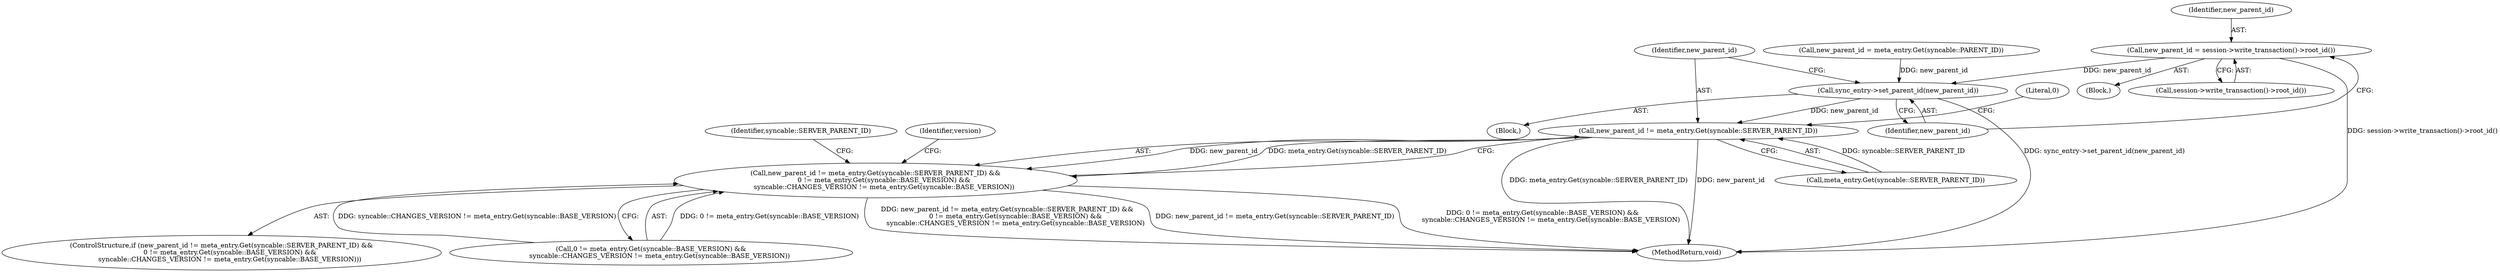 digraph "0_Chrome_19190765882e272a6a2162c89acdb29110f7e3cf@API" {
"1000197" [label="(Call,new_parent_id = session->write_transaction()->root_id())"];
"1000206" [label="(Call,sync_entry->set_parent_id(new_parent_id))"];
"1000210" [label="(Call,new_parent_id != meta_entry.Get(syncable::SERVER_PARENT_ID))"];
"1000209" [label="(Call,new_parent_id != meta_entry.Get(syncable::SERVER_PARENT_ID) &&\n        0 != meta_entry.Get(syncable::BASE_VERSION) &&\n        syncable::CHANGES_VERSION != meta_entry.Get(syncable::BASE_VERSION))"];
"1000197" [label="(Call,new_parent_id = session->write_transaction()->root_id())"];
"1000208" [label="(ControlStructure,if (new_parent_id != meta_entry.Get(syncable::SERVER_PARENT_ID) &&\n        0 != meta_entry.Get(syncable::BASE_VERSION) &&\n        syncable::CHANGES_VERSION != meta_entry.Get(syncable::BASE_VERSION)))"];
"1000137" [label="(Block,)"];
"1000214" [label="(Call,0 != meta_entry.Get(syncable::BASE_VERSION) &&\n        syncable::CHANGES_VERSION != meta_entry.Get(syncable::BASE_VERSION))"];
"1000226" [label="(Identifier,syncable::SERVER_PARENT_ID)"];
"1000206" [label="(Call,sync_entry->set_parent_id(new_parent_id))"];
"1000211" [label="(Identifier,new_parent_id)"];
"1000196" [label="(Block,)"];
"1000209" [label="(Call,new_parent_id != meta_entry.Get(syncable::SERVER_PARENT_ID) &&\n        0 != meta_entry.Get(syncable::BASE_VERSION) &&\n        syncable::CHANGES_VERSION != meta_entry.Get(syncable::BASE_VERSION))"];
"1000216" [label="(Literal,0)"];
"1000349" [label="(MethodReturn,void)"];
"1000202" [label="(Call,new_parent_id = meta_entry.Get(syncable::PARENT_ID))"];
"1000212" [label="(Call,meta_entry.Get(syncable::SERVER_PARENT_ID))"];
"1000207" [label="(Identifier,new_parent_id)"];
"1000198" [label="(Identifier,new_parent_id)"];
"1000199" [label="(Call,session->write_transaction()->root_id())"];
"1000229" [label="(Identifier,version)"];
"1000210" [label="(Call,new_parent_id != meta_entry.Get(syncable::SERVER_PARENT_ID))"];
"1000197" -> "1000196"  [label="AST: "];
"1000197" -> "1000199"  [label="CFG: "];
"1000198" -> "1000197"  [label="AST: "];
"1000199" -> "1000197"  [label="AST: "];
"1000207" -> "1000197"  [label="CFG: "];
"1000197" -> "1000349"  [label="DDG: session->write_transaction()->root_id()"];
"1000197" -> "1000206"  [label="DDG: new_parent_id"];
"1000206" -> "1000137"  [label="AST: "];
"1000206" -> "1000207"  [label="CFG: "];
"1000207" -> "1000206"  [label="AST: "];
"1000211" -> "1000206"  [label="CFG: "];
"1000206" -> "1000349"  [label="DDG: sync_entry->set_parent_id(new_parent_id)"];
"1000202" -> "1000206"  [label="DDG: new_parent_id"];
"1000206" -> "1000210"  [label="DDG: new_parent_id"];
"1000210" -> "1000209"  [label="AST: "];
"1000210" -> "1000212"  [label="CFG: "];
"1000211" -> "1000210"  [label="AST: "];
"1000212" -> "1000210"  [label="AST: "];
"1000216" -> "1000210"  [label="CFG: "];
"1000209" -> "1000210"  [label="CFG: "];
"1000210" -> "1000349"  [label="DDG: meta_entry.Get(syncable::SERVER_PARENT_ID)"];
"1000210" -> "1000349"  [label="DDG: new_parent_id"];
"1000210" -> "1000209"  [label="DDG: new_parent_id"];
"1000210" -> "1000209"  [label="DDG: meta_entry.Get(syncable::SERVER_PARENT_ID)"];
"1000212" -> "1000210"  [label="DDG: syncable::SERVER_PARENT_ID"];
"1000209" -> "1000208"  [label="AST: "];
"1000209" -> "1000214"  [label="CFG: "];
"1000214" -> "1000209"  [label="AST: "];
"1000226" -> "1000209"  [label="CFG: "];
"1000229" -> "1000209"  [label="CFG: "];
"1000209" -> "1000349"  [label="DDG: new_parent_id != meta_entry.Get(syncable::SERVER_PARENT_ID) &&\n        0 != meta_entry.Get(syncable::BASE_VERSION) &&\n        syncable::CHANGES_VERSION != meta_entry.Get(syncable::BASE_VERSION)"];
"1000209" -> "1000349"  [label="DDG: new_parent_id != meta_entry.Get(syncable::SERVER_PARENT_ID)"];
"1000209" -> "1000349"  [label="DDG: 0 != meta_entry.Get(syncable::BASE_VERSION) &&\n        syncable::CHANGES_VERSION != meta_entry.Get(syncable::BASE_VERSION)"];
"1000214" -> "1000209"  [label="DDG: 0 != meta_entry.Get(syncable::BASE_VERSION)"];
"1000214" -> "1000209"  [label="DDG: syncable::CHANGES_VERSION != meta_entry.Get(syncable::BASE_VERSION)"];
}
